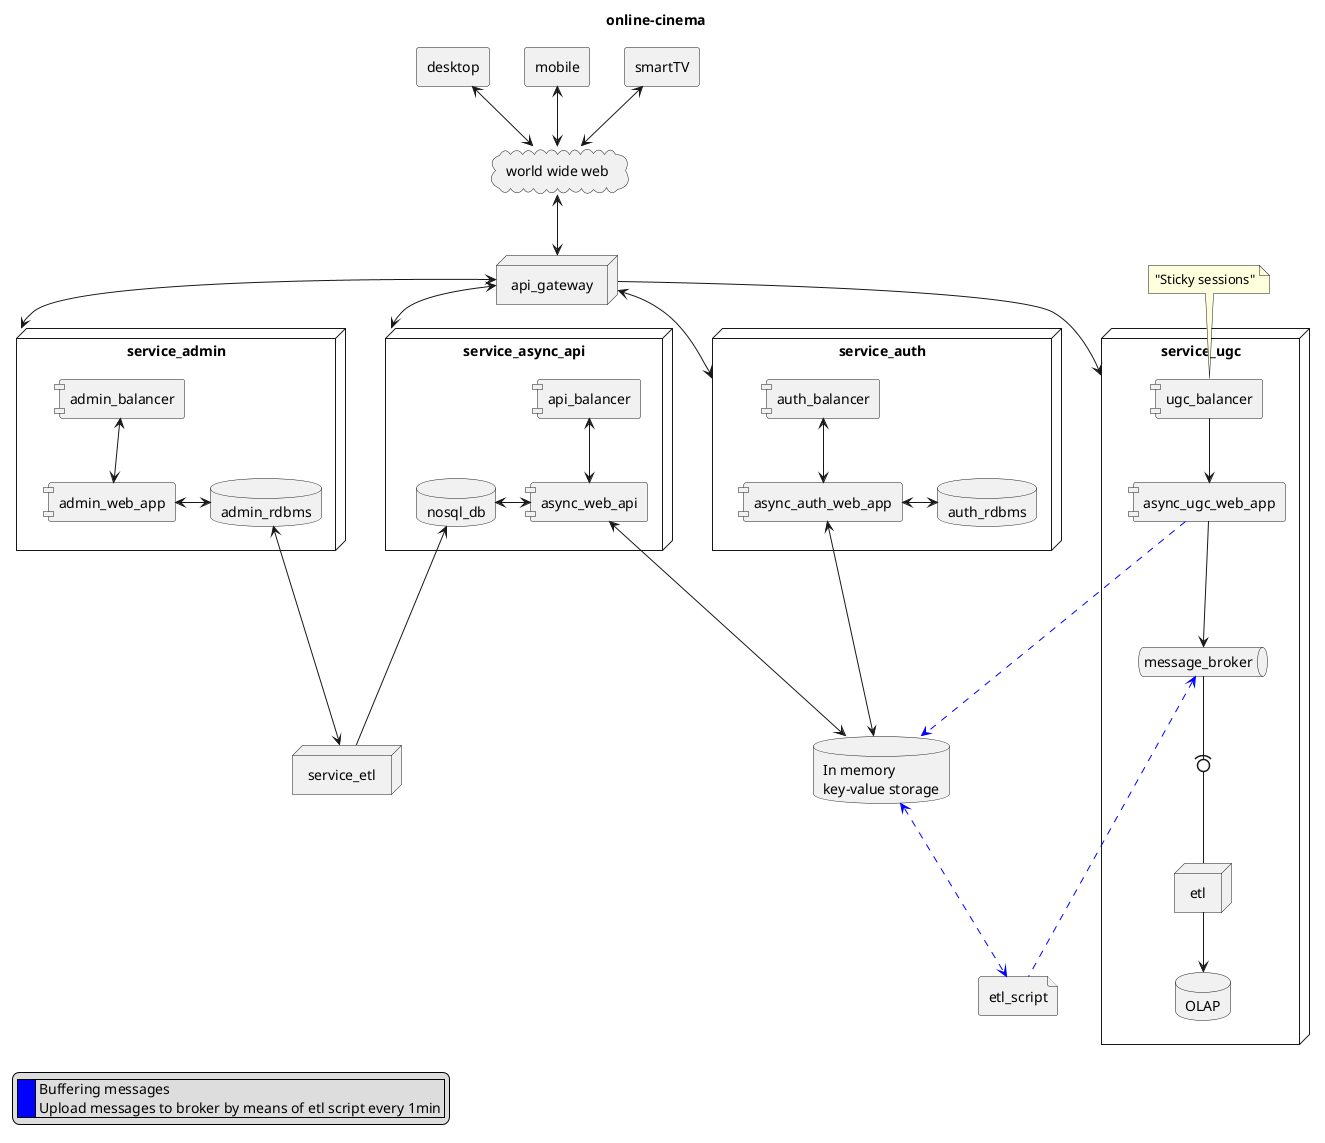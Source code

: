 @startuml
skinparam componentStyle uml1

agent desktop
agent mobile
agent smartTV
cloud "world wide web" as web {
}

title online-cinema

node api_gateway
database "In memory\nkey-value storage"  as redis
node service_admin {
    component admin_balancer
    database admin_rdbms as postgres_admin
    admin_balancer <--> [admin_web_app]
    [admin_web_app] <-> postgres_admin
}
node service_auth {
    component auth_balancer
    database auth_rdbms as postgres_auth
    auth_balancer <--> [async_auth_web_app]
    [async_auth_web_app] <-> postgres_auth
}
node service_async_api {
    component api_balancer
    database nosql_db as elastic
    api_balancer <--> [async_web_api]
    [async_web_api] <-> elastic
}
node service_etl

node service_ugc as ugc {
        component ugc_balancer
        [async_ugc_web_app] as ugc_web_app
        queue message_broker
        node etl
        database OLAP
        ugc_balancer --> ugc_web_app
    }
note top of ugc_balancer: "Sticky sessions"
file etl_script

desktop <--> web
mobile <--> web
smartTV <--> web

web <--> api_gateway
api_gateway <--> service_auth
api_gateway <--> service_async_api
api_gateway <--> service_admin
api_gateway --> ugc
postgres_admin <----> service_etl
elastic <--- service_etl
[async_auth_web_app] <----> redis
[async_web_api] <----> redis

ugc_web_app --[dashed,#Blue]--> redis
ugc_web_app ---> message_broker
message_broker --(0- etl
etl --> OLAP

redis <-[dashed,#Blue]--> etl_script
message_broker <-[dashed,#Blue]- etl_script

legend left
    |<#0000FF>     | Buffering messages\n Upload messages to broker by means of etl script every 1min |
end legend
@enduml